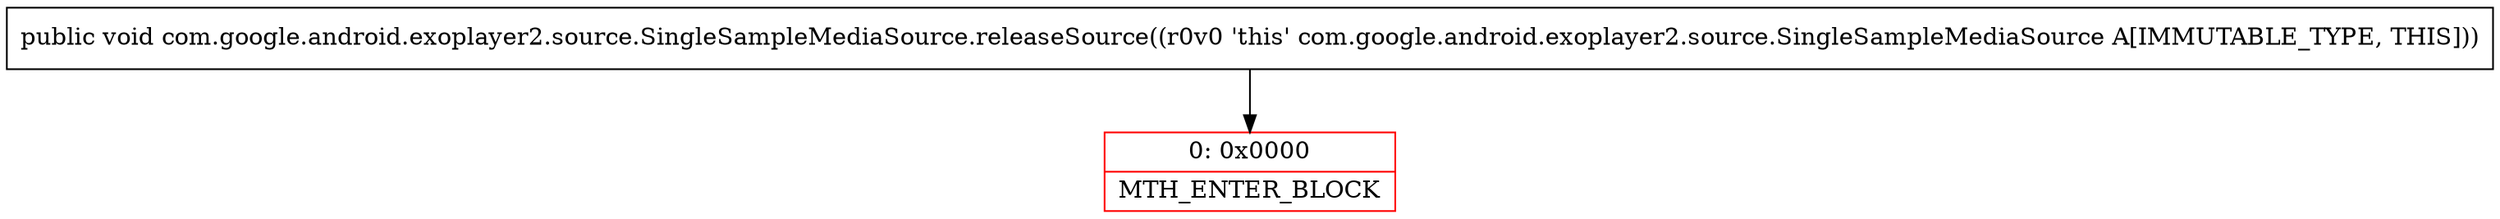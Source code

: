 digraph "CFG forcom.google.android.exoplayer2.source.SingleSampleMediaSource.releaseSource()V" {
subgraph cluster_Region_1741415020 {
label = "R(0)";
node [shape=record,color=blue];
}
Node_0 [shape=record,color=red,label="{0\:\ 0x0000|MTH_ENTER_BLOCK\l}"];
MethodNode[shape=record,label="{public void com.google.android.exoplayer2.source.SingleSampleMediaSource.releaseSource((r0v0 'this' com.google.android.exoplayer2.source.SingleSampleMediaSource A[IMMUTABLE_TYPE, THIS])) }"];
MethodNode -> Node_0;
}

